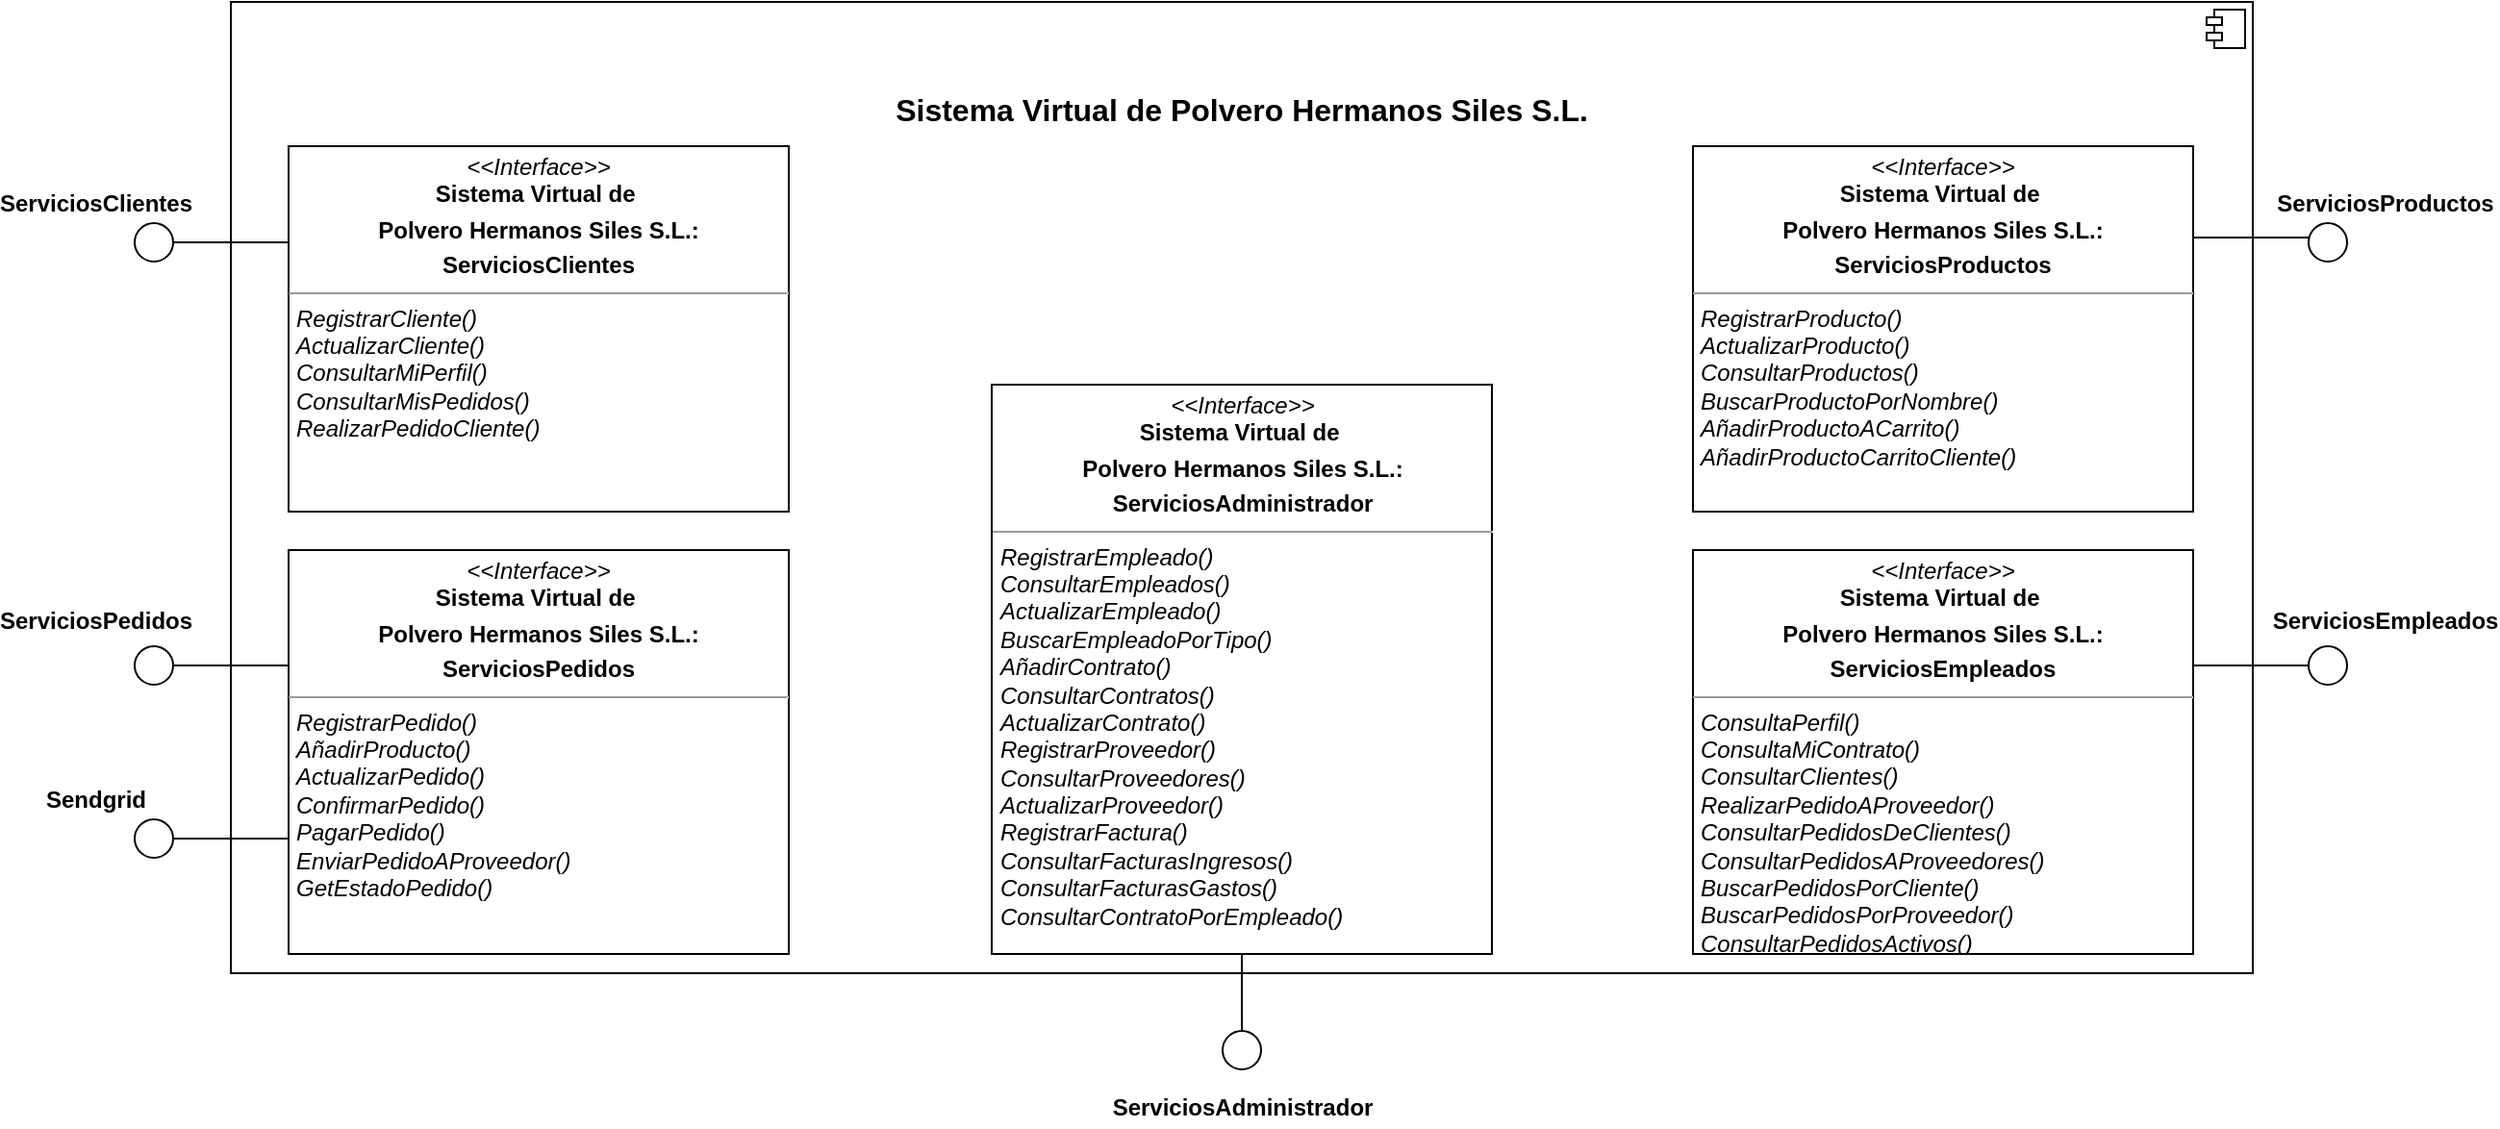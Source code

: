 <mxfile version="14.2.7" type="device"><diagram id="bIbqRtzF2yHmkjVtF5SZ" name="Page-1"><mxGraphModel dx="1038" dy="523" grid="0" gridSize="10" guides="0" tooltips="1" connect="1" arrows="1" fold="1" page="0" pageScale="1" pageWidth="827" pageHeight="1169" math="0" shadow="0"><root><mxCell id="0"/><mxCell id="1" parent="0"/><mxCell id="0OEKfoohq0oZQzU5vVc0-1" value="&lt;p style=&quot;margin: 0px ; margin-top: 6px ; text-align: center&quot;&gt;&lt;b&gt;&lt;br&gt;&lt;/b&gt;&lt;/p&gt;&lt;p style=&quot;margin: 0px ; margin-top: 6px ; text-align: center&quot;&gt;&lt;b&gt;&lt;br&gt;&lt;/b&gt;&lt;/p&gt;&lt;p style=&quot;margin: 0px ; margin-top: 6px ; text-align: center&quot;&gt;&lt;b&gt;&lt;font style=&quot;font-size: 16px&quot;&gt;Sistema Virtual de Polvero Hermanos Siles S.L.&lt;/font&gt;&lt;/b&gt;&lt;br&gt;&lt;/p&gt;" style="align=left;overflow=fill;html=1;dropTarget=0;" parent="1" vertex="1"><mxGeometry x="270" y="295" width="1051" height="505" as="geometry"/></mxCell><mxCell id="0OEKfoohq0oZQzU5vVc0-2" value="" style="shape=component;jettyWidth=8;jettyHeight=4;" parent="0OEKfoohq0oZQzU5vVc0-1" vertex="1"><mxGeometry x="1" width="20" height="20" relative="1" as="geometry"><mxPoint x="-24" y="4" as="offset"/></mxGeometry></mxCell><mxCell id="0OEKfoohq0oZQzU5vVc0-3" value="&lt;p style=&quot;margin: 0px ; margin-top: 4px ; text-align: center&quot;&gt;&lt;i&gt;&amp;lt;&amp;lt;Interface&amp;gt;&amp;gt;&lt;/i&gt;&lt;br&gt;&lt;b&gt;Sistema Virtual de&amp;nbsp;&lt;/b&gt;&lt;br&gt;&lt;/p&gt;&lt;p style=&quot;margin: 0px ; margin-top: 4px ; text-align: center&quot;&gt;&lt;b&gt;Polvero Hermanos Siles S.L.:&lt;/b&gt;&lt;br&gt;&lt;/p&gt;&lt;p style=&quot;margin: 0px ; margin-top: 4px ; text-align: center&quot;&gt;&lt;b&gt;ServiciosClientes&lt;/b&gt;&lt;/p&gt;&lt;hr size=&quot;1&quot;&gt;&lt;p style=&quot;margin: 0px ; margin-left: 4px&quot;&gt;&lt;i&gt;RegistrarCliente()&lt;/i&gt;&lt;/p&gt;&lt;p style=&quot;margin: 0px ; margin-left: 4px&quot;&gt;&lt;i&gt;ActualizarCliente()&lt;/i&gt;&lt;/p&gt;&lt;p style=&quot;margin: 0px ; margin-left: 4px&quot;&gt;&lt;i&gt;ConsultarMiPerfil()&lt;/i&gt;&lt;/p&gt;&lt;p style=&quot;margin: 0px ; margin-left: 4px&quot;&gt;&lt;i&gt;ConsultarMisPedidos()&lt;/i&gt;&lt;/p&gt;&lt;p style=&quot;margin: 0px ; margin-left: 4px&quot;&gt;&lt;i&gt;RealizarPedidoCliente()&lt;/i&gt;&lt;/p&gt;" style="verticalAlign=top;align=left;overflow=fill;fontSize=12;fontFamily=Helvetica;html=1;" parent="1" vertex="1"><mxGeometry x="300" y="370" width="260" height="190" as="geometry"/></mxCell><mxCell id="0OEKfoohq0oZQzU5vVc0-4" value="&lt;p style=&quot;margin: 0px ; margin-top: 4px ; text-align: center&quot;&gt;&lt;i&gt;&amp;lt;&amp;lt;Interface&amp;gt;&amp;gt;&lt;/i&gt;&lt;br&gt;&lt;b&gt;Sistema Virtual de&amp;nbsp;&lt;/b&gt;&lt;br&gt;&lt;/p&gt;&lt;p style=&quot;margin: 0px ; margin-top: 4px ; text-align: center&quot;&gt;&lt;b&gt;Polvero Hermanos Siles S.L.:&lt;/b&gt;&lt;br&gt;&lt;/p&gt;&lt;p style=&quot;margin: 0px ; margin-top: 4px ; text-align: center&quot;&gt;&lt;b&gt;ServiciosAdministrador&lt;/b&gt;&lt;/p&gt;&lt;hr size=&quot;1&quot;&gt;&lt;p style=&quot;margin: 0px ; margin-left: 4px&quot;&gt;&lt;i&gt;RegistrarEmpleado()&lt;/i&gt;&lt;/p&gt;&lt;p style=&quot;margin: 0px ; margin-left: 4px&quot;&gt;&lt;i&gt;ConsultarEmpleados()&lt;/i&gt;&lt;/p&gt;&lt;p style=&quot;margin: 0px ; margin-left: 4px&quot;&gt;&lt;i&gt;ActualizarEmpleado()&lt;br&gt;&lt;/i&gt;&lt;/p&gt;&lt;p style=&quot;margin: 0px ; margin-left: 4px&quot;&gt;&lt;i&gt;BuscarEmpleadoPorTipo()&lt;/i&gt;&lt;/p&gt;&lt;p style=&quot;margin: 0px ; margin-left: 4px&quot;&gt;&lt;i&gt;AñadirContrato()&lt;/i&gt;&lt;/p&gt;&lt;p style=&quot;margin: 0px ; margin-left: 4px&quot;&gt;&lt;i&gt;ConsultarContratos()&lt;/i&gt;&lt;/p&gt;&lt;p style=&quot;margin: 0px ; margin-left: 4px&quot;&gt;&lt;i&gt;ActualizarContrato()&lt;/i&gt;&lt;/p&gt;&lt;p style=&quot;margin: 0px ; margin-left: 4px&quot;&gt;&lt;i&gt;RegistrarProveedor()&lt;/i&gt;&lt;/p&gt;&lt;p style=&quot;margin: 0px ; margin-left: 4px&quot;&gt;&lt;i&gt;ConsultarProveedores()&lt;/i&gt;&lt;/p&gt;&lt;p style=&quot;margin: 0px ; margin-left: 4px&quot;&gt;&lt;i&gt;ActualizarProveedor()&lt;/i&gt;&lt;/p&gt;&lt;p style=&quot;margin: 0px ; margin-left: 4px&quot;&gt;&lt;i&gt;RegistrarFactura()&lt;/i&gt;&lt;/p&gt;&lt;p style=&quot;margin: 0px ; margin-left: 4px&quot;&gt;&lt;i&gt;ConsultarFacturasIngresos()&lt;/i&gt;&lt;/p&gt;&lt;p style=&quot;margin: 0px ; margin-left: 4px&quot;&gt;&lt;i&gt;ConsultarFacturasGastos()&lt;/i&gt;&lt;/p&gt;&lt;p style=&quot;margin: 0px ; margin-left: 4px&quot;&gt;&lt;i&gt;ConsultarContratoPorEmpleado()&lt;/i&gt;&lt;/p&gt;" style="verticalAlign=top;align=left;overflow=fill;fontSize=12;fontFamily=Helvetica;html=1;" parent="1" vertex="1"><mxGeometry x="665.5" y="494" width="260" height="296" as="geometry"/></mxCell><mxCell id="0OEKfoohq0oZQzU5vVc0-5" value="&lt;p style=&quot;margin: 0px ; margin-top: 4px ; text-align: center&quot;&gt;&lt;i&gt;&amp;lt;&amp;lt;Interface&amp;gt;&amp;gt;&lt;/i&gt;&lt;br&gt;&lt;b&gt;Sistema Virtual de&amp;nbsp;&lt;/b&gt;&lt;br&gt;&lt;/p&gt;&lt;p style=&quot;margin: 0px ; margin-top: 4px ; text-align: center&quot;&gt;&lt;b&gt;Polvero Hermanos Siles S.L.:&lt;/b&gt;&lt;br&gt;&lt;/p&gt;&lt;p style=&quot;margin: 0px ; margin-top: 4px ; text-align: center&quot;&gt;&lt;b&gt;ServiciosProductos&lt;/b&gt;&lt;/p&gt;&lt;hr size=&quot;1&quot;&gt;&lt;p style=&quot;margin: 0px ; margin-left: 4px&quot;&gt;&lt;i&gt;RegistrarProducto()&lt;/i&gt;&lt;/p&gt;&lt;p style=&quot;margin: 0px ; margin-left: 4px&quot;&gt;&lt;i&gt;ActualizarProducto()&lt;/i&gt;&lt;/p&gt;&lt;p style=&quot;margin: 0px ; margin-left: 4px&quot;&gt;&lt;i&gt;ConsultarProductos()&lt;/i&gt;&lt;/p&gt;&lt;p style=&quot;margin: 0px ; margin-left: 4px&quot;&gt;&lt;i&gt;BuscarProductoPorNombre()&lt;/i&gt;&lt;/p&gt;&lt;p style=&quot;margin: 0px ; margin-left: 4px&quot;&gt;&lt;i&gt;AñadirProductoACarrito()&lt;/i&gt;&lt;/p&gt;&lt;p style=&quot;margin: 0px ; margin-left: 4px&quot;&gt;&lt;i&gt;AñadirProductoCarritoCliente()&lt;/i&gt;&lt;/p&gt;&lt;p style=&quot;margin: 0px ; margin-left: 4px&quot;&gt;&lt;br&gt;&lt;/p&gt;&lt;p style=&quot;margin: 0px ; margin-left: 4px&quot;&gt;&lt;br&gt;&lt;/p&gt;" style="verticalAlign=top;align=left;overflow=fill;fontSize=12;fontFamily=Helvetica;html=1;" parent="1" vertex="1"><mxGeometry x="1030" y="370" width="260" height="190" as="geometry"/></mxCell><mxCell id="0OEKfoohq0oZQzU5vVc0-6" value="&lt;p style=&quot;margin: 0px ; margin-top: 4px ; text-align: center&quot;&gt;&lt;i&gt;&amp;lt;&amp;lt;Interface&amp;gt;&amp;gt;&lt;/i&gt;&lt;br&gt;&lt;b&gt;Sistema Virtual de&amp;nbsp;&lt;/b&gt;&lt;br&gt;&lt;/p&gt;&lt;p style=&quot;margin: 0px ; margin-top: 4px ; text-align: center&quot;&gt;&lt;b&gt;Polvero Hermanos Siles S.L.:&lt;/b&gt;&lt;br&gt;&lt;/p&gt;&lt;p style=&quot;margin: 0px ; margin-top: 4px ; text-align: center&quot;&gt;&lt;b&gt;ServiciosEmpleados&lt;/b&gt;&lt;/p&gt;&lt;hr size=&quot;1&quot;&gt;&lt;p style=&quot;margin: 0px ; margin-left: 4px&quot;&gt;&lt;i&gt;ConsultaPerfil()&lt;/i&gt;&lt;/p&gt;&lt;p style=&quot;margin: 0px ; margin-left: 4px&quot;&gt;&lt;i&gt;ConsultaMiContrato()&lt;/i&gt;&lt;/p&gt;&lt;p style=&quot;margin: 0px ; margin-left: 4px&quot;&gt;&lt;i&gt;ConsultarClientes()&lt;/i&gt;&lt;/p&gt;&lt;p style=&quot;margin: 0px ; margin-left: 4px&quot;&gt;&lt;i&gt;RealizarPedidoAProveedor()&lt;/i&gt;&lt;/p&gt;&lt;p style=&quot;margin: 0px ; margin-left: 4px&quot;&gt;&lt;i&gt;ConsultarPedidosDeClientes()&lt;/i&gt;&lt;/p&gt;&lt;p style=&quot;margin: 0px ; margin-left: 4px&quot;&gt;&lt;i&gt;ConsultarPedidosAProveedores()&lt;/i&gt;&lt;/p&gt;&lt;p style=&quot;margin: 0px ; margin-left: 4px&quot;&gt;&lt;i&gt;BuscarPedidosPorCliente()&lt;/i&gt;&lt;/p&gt;&lt;p style=&quot;margin: 0px ; margin-left: 4px&quot;&gt;&lt;i&gt;BuscarPedidosPorProveedor()&lt;/i&gt;&lt;/p&gt;&lt;p style=&quot;margin: 0px ; margin-left: 4px&quot;&gt;&lt;i&gt;ConsultarPedidosActivos()&lt;/i&gt;&lt;/p&gt;" style="verticalAlign=top;align=left;overflow=fill;fontSize=12;fontFamily=Helvetica;html=1;" parent="1" vertex="1"><mxGeometry x="1030" y="580" width="260" height="210" as="geometry"/></mxCell><mxCell id="0OEKfoohq0oZQzU5vVc0-7" value="&lt;p style=&quot;margin: 0px ; margin-top: 4px ; text-align: center&quot;&gt;&lt;i&gt;&amp;lt;&amp;lt;Interface&amp;gt;&amp;gt;&lt;/i&gt;&lt;br&gt;&lt;b&gt;Sistema Virtual de&amp;nbsp;&lt;/b&gt;&lt;br&gt;&lt;/p&gt;&lt;p style=&quot;margin: 0px ; margin-top: 4px ; text-align: center&quot;&gt;&lt;b&gt;Polvero Hermanos Siles S.L.:&lt;/b&gt;&lt;br&gt;&lt;/p&gt;&lt;p style=&quot;margin: 0px ; margin-top: 4px ; text-align: center&quot;&gt;&lt;b&gt;ServiciosPedidos&lt;/b&gt;&lt;/p&gt;&lt;hr size=&quot;1&quot;&gt;&lt;p style=&quot;margin: 0px ; margin-left: 4px&quot;&gt;&lt;i&gt;RegistrarPedido()&lt;/i&gt;&lt;/p&gt;&lt;p style=&quot;margin: 0px ; margin-left: 4px&quot;&gt;&lt;i&gt;AñadirProducto()&lt;/i&gt;&lt;/p&gt;&lt;p style=&quot;margin: 0px ; margin-left: 4px&quot;&gt;&lt;i&gt;ActualizarPedido()&lt;/i&gt;&lt;/p&gt;&lt;p style=&quot;margin: 0px ; margin-left: 4px&quot;&gt;&lt;i&gt;ConfirmarPedido()&lt;/i&gt;&lt;/p&gt;&lt;p style=&quot;margin: 0px ; margin-left: 4px&quot;&gt;&lt;i&gt;PagarPedido()&lt;/i&gt;&lt;/p&gt;&lt;p style=&quot;margin: 0px ; margin-left: 4px&quot;&gt;&lt;i&gt;EnviarPedidoAProveedor()&lt;/i&gt;&lt;/p&gt;&lt;p style=&quot;margin: 0px ; margin-left: 4px&quot;&gt;&lt;i&gt;GetEstadoPedido()&lt;/i&gt;&lt;/p&gt;" style="verticalAlign=top;align=left;overflow=fill;fontSize=12;fontFamily=Helvetica;html=1;" parent="1" vertex="1"><mxGeometry x="300" y="580" width="260" height="210" as="geometry"/></mxCell><mxCell id="0OEKfoohq0oZQzU5vVc0-8" value="" style="rounded=0;orthogonalLoop=1;jettySize=auto;html=1;endArrow=none;endFill=0;" parent="1" target="0OEKfoohq0oZQzU5vVc0-10" edge="1"><mxGeometry relative="1" as="geometry"><mxPoint x="300" y="420" as="sourcePoint"/></mxGeometry></mxCell><mxCell id="0OEKfoohq0oZQzU5vVc0-10" value="" style="ellipse;whiteSpace=wrap;html=1;fontFamily=Helvetica;fontSize=12;fontColor=#000000;align=center;strokeColor=#000000;fillColor=#ffffff;points=[];aspect=fixed;resizable=1;direction=south;" parent="1" vertex="1"><mxGeometry x="220" y="410" width="20" height="20" as="geometry"/></mxCell><mxCell id="0OEKfoohq0oZQzU5vVc0-14" value="" style="edgeStyle=orthogonalEdgeStyle;rounded=0;orthogonalLoop=1;jettySize=auto;html=1;endArrow=none;endFill=0;entryX=0.5;entryY=1;entryDx=0;entryDy=0;exitX=-0.007;exitY=0.497;exitDx=0;exitDy=0;exitPerimeter=0;" parent="1" source="0OEKfoohq0oZQzU5vVc0-12" target="0OEKfoohq0oZQzU5vVc0-4" edge="1"><mxGeometry relative="1" as="geometry"><mxPoint x="239" y="638" as="sourcePoint"/><Array as="points"><mxPoint x="795" y="830"/><mxPoint x="795" y="830"/></Array></mxGeometry></mxCell><mxCell id="0OEKfoohq0oZQzU5vVc0-12" value="" style="ellipse;whiteSpace=wrap;html=1;fontFamily=Helvetica;fontSize=12;fontColor=#000000;align=center;strokeColor=#000000;fillColor=#ffffff;points=[];aspect=fixed;resizable=1;direction=south;" parent="1" vertex="1"><mxGeometry x="785.5" y="830" width="20" height="20" as="geometry"/></mxCell><mxCell id="0OEKfoohq0oZQzU5vVc0-18" value="" style="edgeStyle=orthogonalEdgeStyle;rounded=0;orthogonalLoop=1;jettySize=auto;html=1;endArrow=none;endFill=0;entryX=1;entryY=0.25;entryDx=0;entryDy=0;" parent="1" source="0OEKfoohq0oZQzU5vVc0-15" target="0OEKfoohq0oZQzU5vVc0-6" edge="1"><mxGeometry relative="1" as="geometry"><Array as="points"><mxPoint x="1340" y="640"/><mxPoint x="1340" y="640"/></Array></mxGeometry></mxCell><mxCell id="0OEKfoohq0oZQzU5vVc0-15" value="" style="ellipse;whiteSpace=wrap;html=1;fontFamily=Helvetica;fontSize=12;fontColor=#000000;align=center;strokeColor=#000000;fillColor=#ffffff;points=[];aspect=fixed;resizable=1;direction=south;" parent="1" vertex="1"><mxGeometry x="1350" y="630" width="20" height="20" as="geometry"/></mxCell><mxCell id="0OEKfoohq0oZQzU5vVc0-17" value="" style="edgeStyle=orthogonalEdgeStyle;rounded=0;orthogonalLoop=1;jettySize=auto;html=1;endArrow=none;endFill=0;entryX=1;entryY=0.25;entryDx=0;entryDy=0;" parent="1" source="0OEKfoohq0oZQzU5vVc0-16" target="0OEKfoohq0oZQzU5vVc0-5" edge="1"><mxGeometry relative="1" as="geometry"><Array as="points"><mxPoint x="1325" y="418"/></Array></mxGeometry></mxCell><mxCell id="0OEKfoohq0oZQzU5vVc0-16" value="" style="ellipse;whiteSpace=wrap;html=1;fontFamily=Helvetica;fontSize=12;fontColor=#000000;align=center;strokeColor=#000000;fillColor=#ffffff;points=[];aspect=fixed;resizable=1;direction=south;" parent="1" vertex="1"><mxGeometry x="1350" y="410" width="20" height="20" as="geometry"/></mxCell><mxCell id="0OEKfoohq0oZQzU5vVc0-22" style="edgeStyle=orthogonalEdgeStyle;rounded=0;orthogonalLoop=1;jettySize=auto;html=1;endArrow=none;endFill=0;exitX=0.5;exitY=0.05;exitDx=0;exitDy=0;exitPerimeter=0;" parent="1" source="0OEKfoohq0oZQzU5vVc0-19" target="0OEKfoohq0oZQzU5vVc0-7" edge="1"><mxGeometry relative="1" as="geometry"><Array as="points"><mxPoint x="290" y="640"/><mxPoint x="290" y="640"/></Array></mxGeometry></mxCell><mxCell id="0OEKfoohq0oZQzU5vVc0-19" value="" style="ellipse;whiteSpace=wrap;html=1;fontFamily=Helvetica;fontSize=12;fontColor=#000000;align=center;strokeColor=#000000;fillColor=#ffffff;points=[];aspect=fixed;resizable=1;direction=south;" parent="1" vertex="1"><mxGeometry x="220" y="630" width="20" height="20" as="geometry"/></mxCell><mxCell id="0OEKfoohq0oZQzU5vVc0-21" style="edgeStyle=orthogonalEdgeStyle;rounded=0;orthogonalLoop=1;jettySize=auto;html=1;endArrow=none;endFill=0;" parent="1" source="0OEKfoohq0oZQzU5vVc0-20" target="0OEKfoohq0oZQzU5vVc0-7" edge="1"><mxGeometry relative="1" as="geometry"><Array as="points"><mxPoint x="260" y="730"/><mxPoint x="260" y="730"/></Array></mxGeometry></mxCell><mxCell id="0OEKfoohq0oZQzU5vVc0-23" value="&lt;b&gt;ServiciosClientes&lt;/b&gt;" style="text;html=1;strokeColor=none;fillColor=none;align=center;verticalAlign=middle;whiteSpace=wrap;rounded=0;" parent="1" vertex="1"><mxGeometry x="180" y="390" width="40" height="20" as="geometry"/></mxCell><mxCell id="0OEKfoohq0oZQzU5vVc0-24" value="&lt;b&gt;ServiciosAdministrador&lt;/b&gt;" style="text;html=1;strokeColor=none;fillColor=none;align=center;verticalAlign=middle;whiteSpace=wrap;rounded=0;" parent="1" vertex="1"><mxGeometry x="775.5" y="860" width="40" height="20" as="geometry"/></mxCell><mxCell id="0OEKfoohq0oZQzU5vVc0-25" value="&lt;b&gt;ServiciosPedidos&lt;/b&gt;" style="text;html=1;strokeColor=none;fillColor=none;align=center;verticalAlign=middle;whiteSpace=wrap;rounded=0;" parent="1" vertex="1"><mxGeometry x="180" y="607" width="40" height="20" as="geometry"/></mxCell><mxCell id="0OEKfoohq0oZQzU5vVc0-26" value="&lt;b&gt;Sendgrid&lt;/b&gt;" style="text;html=1;strokeColor=none;fillColor=none;align=center;verticalAlign=middle;whiteSpace=wrap;rounded=0;" parent="1" vertex="1"><mxGeometry x="180" y="700" width="40" height="20" as="geometry"/></mxCell><mxCell id="0OEKfoohq0oZQzU5vVc0-27" value="&lt;b&gt;ServiciosProductos&lt;/b&gt;" style="text;html=1;strokeColor=none;fillColor=none;align=center;verticalAlign=middle;whiteSpace=wrap;rounded=0;" parent="1" vertex="1"><mxGeometry x="1370" y="390" width="40" height="20" as="geometry"/></mxCell><mxCell id="0OEKfoohq0oZQzU5vVc0-28" value="&lt;b&gt;ServiciosEmpleados&lt;/b&gt;" style="text;html=1;strokeColor=none;fillColor=none;align=center;verticalAlign=middle;whiteSpace=wrap;rounded=0;" parent="1" vertex="1"><mxGeometry x="1370" y="607" width="40" height="20" as="geometry"/></mxCell><mxCell id="0OEKfoohq0oZQzU5vVc0-20" value="" style="ellipse;whiteSpace=wrap;html=1;fontFamily=Helvetica;fontSize=12;fontColor=#000000;align=center;strokeColor=#000000;fillColor=#ffffff;points=[];aspect=fixed;resizable=1;direction=south;" parent="1" vertex="1"><mxGeometry x="220" y="720" width="20" height="20" as="geometry"/></mxCell></root></mxGraphModel></diagram></mxfile>